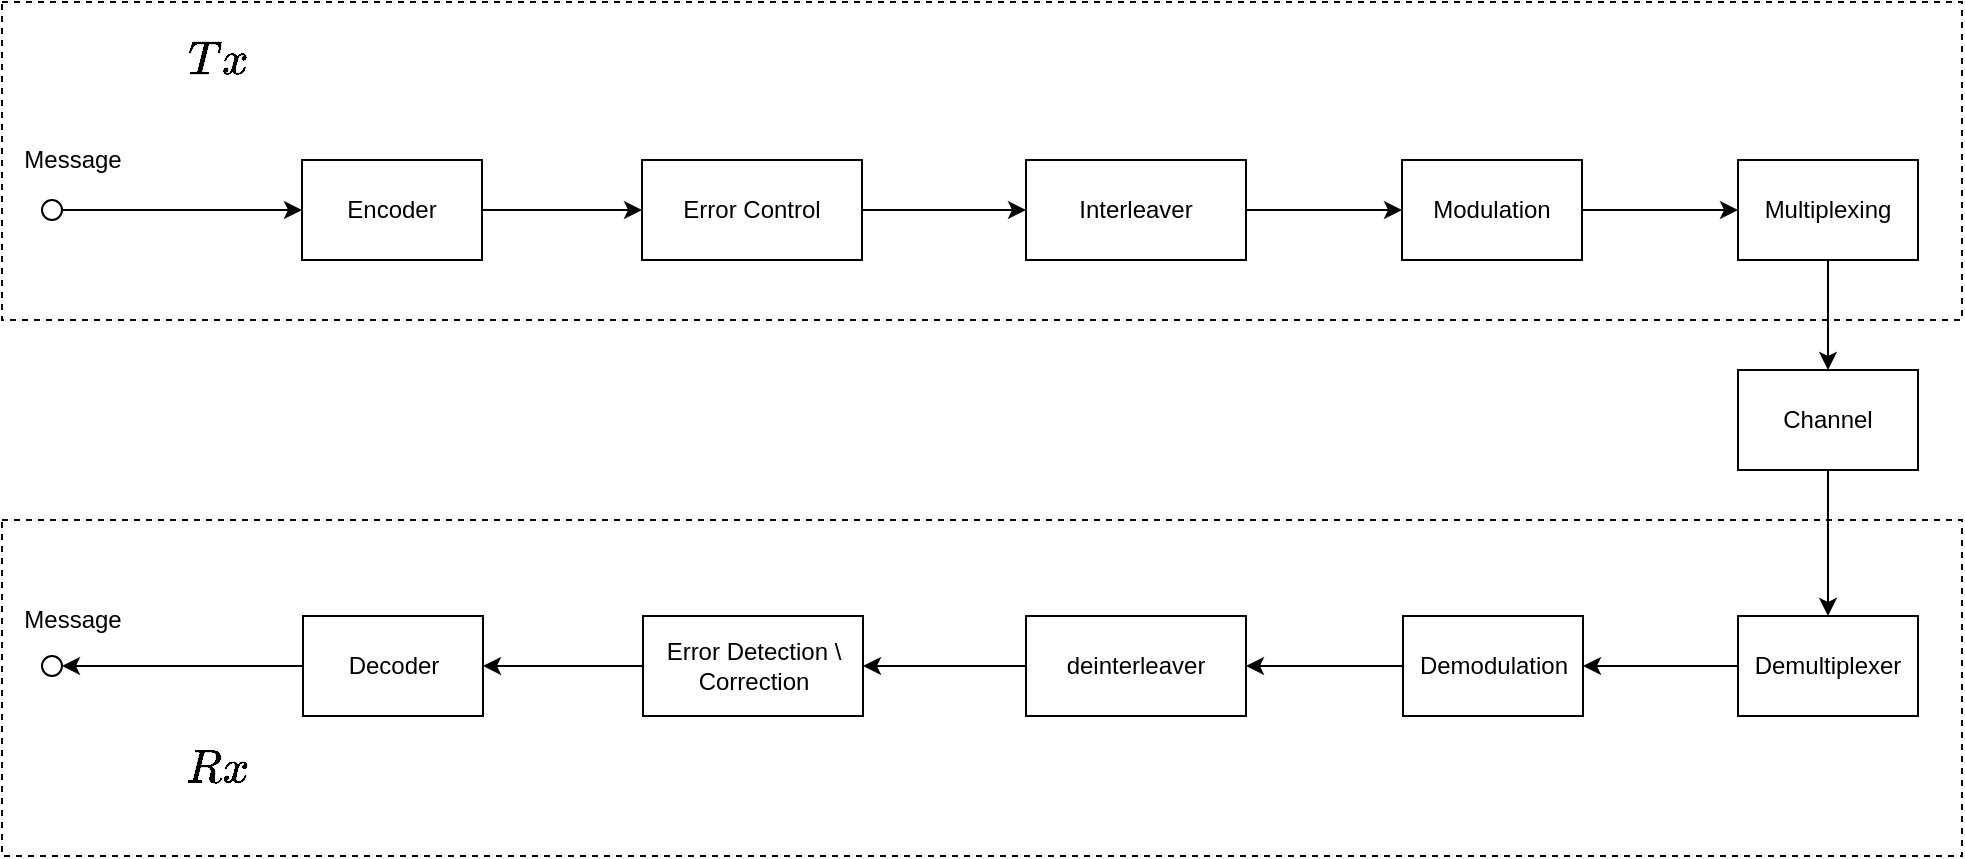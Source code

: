 <mxfile version="27.1.6">
  <diagram name="Page-1" id="S18XIsexviWcKxD6jYNK">
    <mxGraphModel dx="1607" dy="716" grid="0" gridSize="10" guides="1" tooltips="1" connect="1" arrows="1" fold="1" page="0" pageScale="1" pageWidth="291" pageHeight="413" math="1" shadow="0">
      <root>
        <mxCell id="0" />
        <mxCell id="1" parent="0" />
        <mxCell id="d6yPqGaneU_uJJpBiUnx-13" style="edgeStyle=orthogonalEdgeStyle;rounded=0;orthogonalLoop=1;jettySize=auto;html=1;entryX=0;entryY=0.5;entryDx=0;entryDy=0;" edge="1" parent="1" source="d6yPqGaneU_uJJpBiUnx-1" target="d6yPqGaneU_uJJpBiUnx-5">
          <mxGeometry relative="1" as="geometry" />
        </mxCell>
        <mxCell id="d6yPqGaneU_uJJpBiUnx-1" value="Encoder" style="rounded=0;whiteSpace=wrap;html=1;" vertex="1" parent="1">
          <mxGeometry x="110" y="185" width="90" height="50" as="geometry" />
        </mxCell>
        <mxCell id="d6yPqGaneU_uJJpBiUnx-3" style="edgeStyle=orthogonalEdgeStyle;rounded=0;orthogonalLoop=1;jettySize=auto;html=1;entryX=0;entryY=0.5;entryDx=0;entryDy=0;" edge="1" parent="1" source="d6yPqGaneU_uJJpBiUnx-2" target="d6yPqGaneU_uJJpBiUnx-1">
          <mxGeometry relative="1" as="geometry" />
        </mxCell>
        <mxCell id="d6yPqGaneU_uJJpBiUnx-2" value="" style="ellipse;whiteSpace=wrap;html=1;aspect=fixed;" vertex="1" parent="1">
          <mxGeometry x="-20" y="205" width="10" height="10" as="geometry" />
        </mxCell>
        <mxCell id="d6yPqGaneU_uJJpBiUnx-4" value="&lt;font&gt;Message&lt;/font&gt;" style="text;html=1;align=center;verticalAlign=middle;resizable=0;points=[];autosize=1;strokeColor=none;fillColor=none;" vertex="1" parent="1">
          <mxGeometry x="-40" y="170" width="70" height="30" as="geometry" />
        </mxCell>
        <mxCell id="d6yPqGaneU_uJJpBiUnx-31" style="edgeStyle=orthogonalEdgeStyle;rounded=0;orthogonalLoop=1;jettySize=auto;html=1;entryX=0;entryY=0.5;entryDx=0;entryDy=0;" edge="1" parent="1" source="d6yPqGaneU_uJJpBiUnx-5" target="d6yPqGaneU_uJJpBiUnx-25">
          <mxGeometry relative="1" as="geometry" />
        </mxCell>
        <mxCell id="d6yPqGaneU_uJJpBiUnx-5" value="Error Control" style="rounded=0;whiteSpace=wrap;html=1;" vertex="1" parent="1">
          <mxGeometry x="280" y="185" width="110" height="50" as="geometry" />
        </mxCell>
        <mxCell id="d6yPqGaneU_uJJpBiUnx-16" style="edgeStyle=orthogonalEdgeStyle;rounded=0;orthogonalLoop=1;jettySize=auto;html=1;entryX=0;entryY=0.5;entryDx=0;entryDy=0;" edge="1" parent="1" source="d6yPqGaneU_uJJpBiUnx-6" target="d6yPqGaneU_uJJpBiUnx-7">
          <mxGeometry relative="1" as="geometry" />
        </mxCell>
        <mxCell id="d6yPqGaneU_uJJpBiUnx-6" value="Modulation" style="rounded=0;whiteSpace=wrap;html=1;" vertex="1" parent="1">
          <mxGeometry x="660" y="185" width="90" height="50" as="geometry" />
        </mxCell>
        <mxCell id="d6yPqGaneU_uJJpBiUnx-17" style="edgeStyle=orthogonalEdgeStyle;rounded=0;orthogonalLoop=1;jettySize=auto;html=1;entryX=0.5;entryY=0;entryDx=0;entryDy=0;" edge="1" parent="1" source="d6yPqGaneU_uJJpBiUnx-7" target="d6yPqGaneU_uJJpBiUnx-12">
          <mxGeometry relative="1" as="geometry" />
        </mxCell>
        <mxCell id="d6yPqGaneU_uJJpBiUnx-7" value="Multiplexing" style="rounded=0;whiteSpace=wrap;html=1;" vertex="1" parent="1">
          <mxGeometry x="828" y="185" width="90" height="50" as="geometry" />
        </mxCell>
        <mxCell id="d6yPqGaneU_uJJpBiUnx-22" style="edgeStyle=orthogonalEdgeStyle;rounded=0;orthogonalLoop=1;jettySize=auto;html=1;" edge="1" parent="1" source="d6yPqGaneU_uJJpBiUnx-8">
          <mxGeometry relative="1" as="geometry">
            <mxPoint x="-10" y="438" as="targetPoint" />
          </mxGeometry>
        </mxCell>
        <mxCell id="d6yPqGaneU_uJJpBiUnx-8" value="Decoder" style="rounded=0;whiteSpace=wrap;html=1;" vertex="1" parent="1">
          <mxGeometry x="110.5" y="413" width="90" height="50" as="geometry" />
        </mxCell>
        <mxCell id="d6yPqGaneU_uJJpBiUnx-21" style="edgeStyle=orthogonalEdgeStyle;rounded=0;orthogonalLoop=1;jettySize=auto;html=1;entryX=1;entryY=0.5;entryDx=0;entryDy=0;" edge="1" parent="1" source="d6yPqGaneU_uJJpBiUnx-9" target="d6yPqGaneU_uJJpBiUnx-8">
          <mxGeometry relative="1" as="geometry" />
        </mxCell>
        <mxCell id="d6yPqGaneU_uJJpBiUnx-9" value="Error Detection \ Correction" style="rounded=0;whiteSpace=wrap;html=1;" vertex="1" parent="1">
          <mxGeometry x="280.5" y="413" width="110" height="50" as="geometry" />
        </mxCell>
        <mxCell id="d6yPqGaneU_uJJpBiUnx-28" style="edgeStyle=orthogonalEdgeStyle;rounded=0;orthogonalLoop=1;jettySize=auto;html=1;entryX=1;entryY=0.5;entryDx=0;entryDy=0;" edge="1" parent="1" source="d6yPqGaneU_uJJpBiUnx-10" target="d6yPqGaneU_uJJpBiUnx-27">
          <mxGeometry relative="1" as="geometry" />
        </mxCell>
        <mxCell id="d6yPqGaneU_uJJpBiUnx-10" value="Demodulation" style="rounded=0;whiteSpace=wrap;html=1;" vertex="1" parent="1">
          <mxGeometry x="660.5" y="413" width="90" height="50" as="geometry" />
        </mxCell>
        <mxCell id="d6yPqGaneU_uJJpBiUnx-19" style="edgeStyle=orthogonalEdgeStyle;rounded=0;orthogonalLoop=1;jettySize=auto;html=1;entryX=1;entryY=0.5;entryDx=0;entryDy=0;" edge="1" parent="1" source="d6yPqGaneU_uJJpBiUnx-11" target="d6yPqGaneU_uJJpBiUnx-10">
          <mxGeometry relative="1" as="geometry" />
        </mxCell>
        <mxCell id="d6yPqGaneU_uJJpBiUnx-11" value="Demultiplexer" style="rounded=0;whiteSpace=wrap;html=1;" vertex="1" parent="1">
          <mxGeometry x="828" y="413" width="90" height="50" as="geometry" />
        </mxCell>
        <mxCell id="d6yPqGaneU_uJJpBiUnx-18" style="edgeStyle=orthogonalEdgeStyle;rounded=0;orthogonalLoop=1;jettySize=auto;html=1;entryX=0.5;entryY=0;entryDx=0;entryDy=0;" edge="1" parent="1" source="d6yPqGaneU_uJJpBiUnx-12" target="d6yPqGaneU_uJJpBiUnx-11">
          <mxGeometry relative="1" as="geometry" />
        </mxCell>
        <mxCell id="d6yPqGaneU_uJJpBiUnx-12" value="Channel" style="rounded=0;whiteSpace=wrap;html=1;" vertex="1" parent="1">
          <mxGeometry x="828" y="290" width="90" height="50" as="geometry" />
        </mxCell>
        <mxCell id="d6yPqGaneU_uJJpBiUnx-24" value="" style="ellipse;whiteSpace=wrap;html=1;aspect=fixed;" vertex="1" parent="1">
          <mxGeometry x="-20" y="433" width="10" height="10" as="geometry" />
        </mxCell>
        <mxCell id="d6yPqGaneU_uJJpBiUnx-26" style="edgeStyle=orthogonalEdgeStyle;rounded=0;orthogonalLoop=1;jettySize=auto;html=1;entryX=0;entryY=0.5;entryDx=0;entryDy=0;" edge="1" parent="1" source="d6yPqGaneU_uJJpBiUnx-25" target="d6yPqGaneU_uJJpBiUnx-6">
          <mxGeometry relative="1" as="geometry" />
        </mxCell>
        <mxCell id="d6yPqGaneU_uJJpBiUnx-25" value="Interleaver" style="rounded=0;whiteSpace=wrap;html=1;" vertex="1" parent="1">
          <mxGeometry x="472" y="185" width="110" height="50" as="geometry" />
        </mxCell>
        <mxCell id="d6yPqGaneU_uJJpBiUnx-29" style="edgeStyle=orthogonalEdgeStyle;rounded=0;orthogonalLoop=1;jettySize=auto;html=1;entryX=1;entryY=0.5;entryDx=0;entryDy=0;" edge="1" parent="1" source="d6yPqGaneU_uJJpBiUnx-27" target="d6yPqGaneU_uJJpBiUnx-9">
          <mxGeometry relative="1" as="geometry" />
        </mxCell>
        <mxCell id="d6yPqGaneU_uJJpBiUnx-27" value="deinterleaver" style="rounded=0;whiteSpace=wrap;html=1;" vertex="1" parent="1">
          <mxGeometry x="472" y="413" width="110" height="50" as="geometry" />
        </mxCell>
        <mxCell id="d6yPqGaneU_uJJpBiUnx-33" value="" style="rounded=0;whiteSpace=wrap;html=1;fillColor=none;dashed=1;" vertex="1" parent="1">
          <mxGeometry x="-40" y="106" width="980" height="159" as="geometry" />
        </mxCell>
        <mxCell id="d6yPqGaneU_uJJpBiUnx-32" value="&lt;font&gt;Message&lt;/font&gt;" style="text;html=1;align=center;verticalAlign=middle;resizable=0;points=[];autosize=1;strokeColor=none;fillColor=none;" vertex="1" parent="1">
          <mxGeometry x="-40" y="400" width="70" height="30" as="geometry" />
        </mxCell>
        <mxCell id="d6yPqGaneU_uJJpBiUnx-34" value="" style="rounded=0;whiteSpace=wrap;html=1;fillColor=none;dashed=1;" vertex="1" parent="1">
          <mxGeometry x="-40" y="365" width="980" height="168" as="geometry" />
        </mxCell>
        <mxCell id="d6yPqGaneU_uJJpBiUnx-36" value="&lt;b&gt;&lt;font style=&quot;font-size: 20px;&quot;&gt;$$Tx$$&lt;/font&gt;&lt;/b&gt;" style="text;html=1;align=center;verticalAlign=middle;resizable=0;points=[];autosize=1;strokeColor=none;fillColor=none;" vertex="1" parent="1">
          <mxGeometry x="24.5" y="117" width="86" height="36" as="geometry" />
        </mxCell>
        <mxCell id="d6yPqGaneU_uJJpBiUnx-37" value="&lt;b&gt;&lt;font style=&quot;font-size: 20px;&quot;&gt;$$Rx$$&lt;/font&gt;&lt;/b&gt;" style="text;html=1;align=center;verticalAlign=middle;resizable=0;points=[];autosize=1;strokeColor=none;fillColor=none;" vertex="1" parent="1">
          <mxGeometry x="23" y="471" width="88" height="36" as="geometry" />
        </mxCell>
      </root>
    </mxGraphModel>
  </diagram>
</mxfile>
